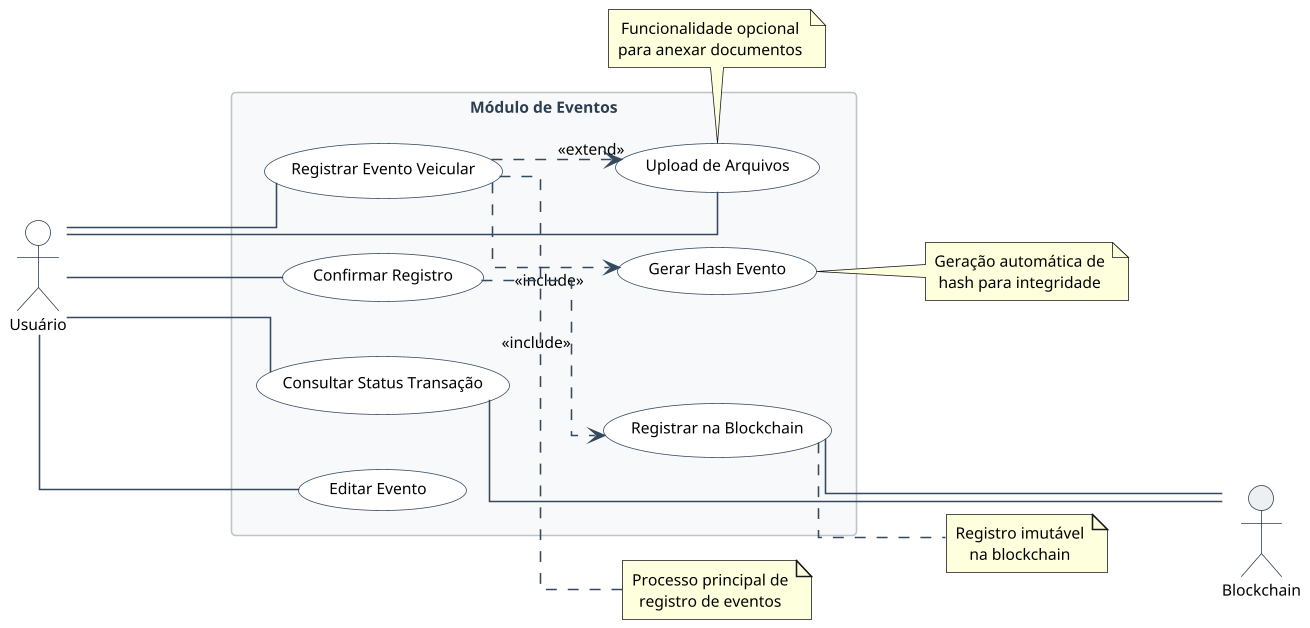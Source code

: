@startuml event_module

left to right direction

skinparam {
    usecaseFontSize 12
    usecaseFontName "Segoe UI"
    usecaseBackgroundColor #FFFFFF
    usecaseBorderColor #34495E
    actorBackgroundColor #FFFFFF
    actorBorderColor #2C3E50
    actorFontName "Segoe UI"
    actorFontSize 12
    arrowColor #34495E
    rectangleBackgroundColor #F8F9FA
    rectangleBorderColor #BDC3C7
    rectangleFontColor #2C3E50
    rectangleFontName "Segoe UI"
    rectangleFontSize 13
    defaultTextAlignment center
    wrapWidth 200
    dpi 150
    shadowing false
    linetype ortho
    defaultFontName "Segoe UI"
    defaultFontSize 10
}

actor "Usuário" as User #FFFFFF
actor "Blockchain" as Blockchain #ECF0F1

rectangle "Módulo de Eventos" #F8F9FA {
    (Registrar Evento Veicular) as UC05
    (Upload de Arquivos) as UC07
    (Gerar Hash Evento) as UC08
    (Confirmar Registro) as UC09
    (Registrar na Blockchain) as UC10
    (Consultar Status Transação) as UC11
    (Editar Evento) as UC15
}

User --- UC05
User --- UC07
User --- UC09
User --- UC11
User --- UC15

UC05 ..> UC08 : <<include>>
UC09 ..> UC10 : <<include>>
UC05 ..> UC07 : <<extend>>
UC10 --- Blockchain
UC11 --- Blockchain

note right of UC05 : Processo principal de\nregistro de eventos
note right of UC08 : Geração automática de\nhash para integridade
note right of UC10 : Registro imutável\nna blockchain
note bottom of UC07 : Funcionalidade opcional\npara anexar documentos

@enduml